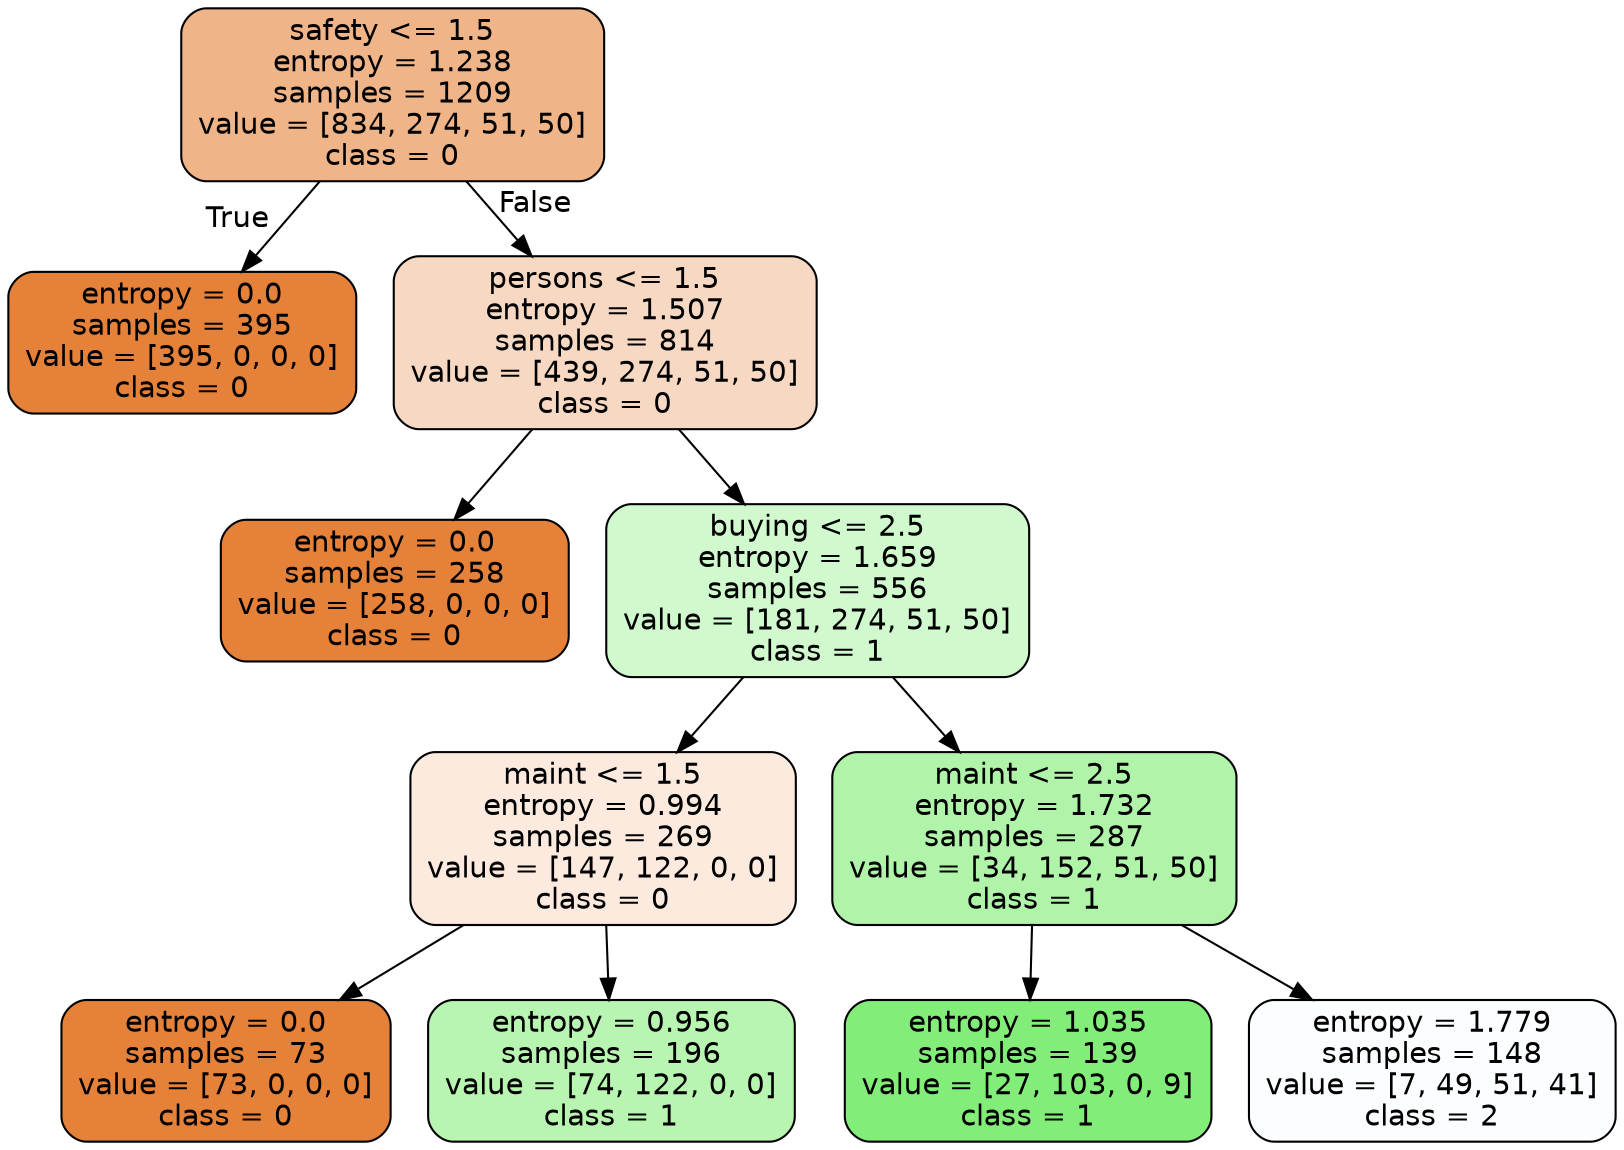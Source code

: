 digraph Tree {
node [shape=box, style="filled, rounded", color="black", fontname=helvetica] ;
edge [fontname=helvetica] ;
0 [label="safety <= 1.5\nentropy = 1.238\nsamples = 1209\nvalue = [834, 274, 51, 50]\nclass = 0", fillcolor="#efb488"] ;
1 [label="entropy = 0.0\nsamples = 395\nvalue = [395, 0, 0, 0]\nclass = 0", fillcolor="#e58139"] ;
0 -> 1 [labeldistance=2.5, labelangle=45, headlabel="True"] ;
2 [label="persons <= 1.5\nentropy = 1.507\nsamples = 814\nvalue = [439, 274, 51, 50]\nclass = 0", fillcolor="#f7d8c2"] ;
0 -> 2 [labeldistance=2.5, labelangle=-45, headlabel="False"] ;
3 [label="entropy = 0.0\nsamples = 258\nvalue = [258, 0, 0, 0]\nclass = 0", fillcolor="#e58139"] ;
2 -> 3 ;
4 [label="buying <= 2.5\nentropy = 1.659\nsamples = 556\nvalue = [181, 274, 51, 50]\nclass = 1", fillcolor="#d1f9ce"] ;
2 -> 4 ;
5 [label="maint <= 1.5\nentropy = 0.994\nsamples = 269\nvalue = [147, 122, 0, 0]\nclass = 0", fillcolor="#fbeadd"] ;
4 -> 5 ;
6 [label="entropy = 0.0\nsamples = 73\nvalue = [73, 0, 0, 0]\nclass = 0", fillcolor="#e58139"] ;
5 -> 6 ;
7 [label="entropy = 0.956\nsamples = 196\nvalue = [74, 122, 0, 0]\nclass = 1", fillcolor="#b7f5b1"] ;
5 -> 7 ;
8 [label="maint <= 2.5\nentropy = 1.732\nsamples = 287\nvalue = [34, 152, 51, 50]\nclass = 1", fillcolor="#b0f4aa"] ;
4 -> 8 ;
9 [label="entropy = 1.035\nsamples = 139\nvalue = [27, 103, 0, 9]\nclass = 1", fillcolor="#82ed79"] ;
8 -> 9 ;
10 [label="entropy = 1.779\nsamples = 148\nvalue = [7, 49, 51, 41]\nclass = 2", fillcolor="#fbfdfe"] ;
8 -> 10 ;
}